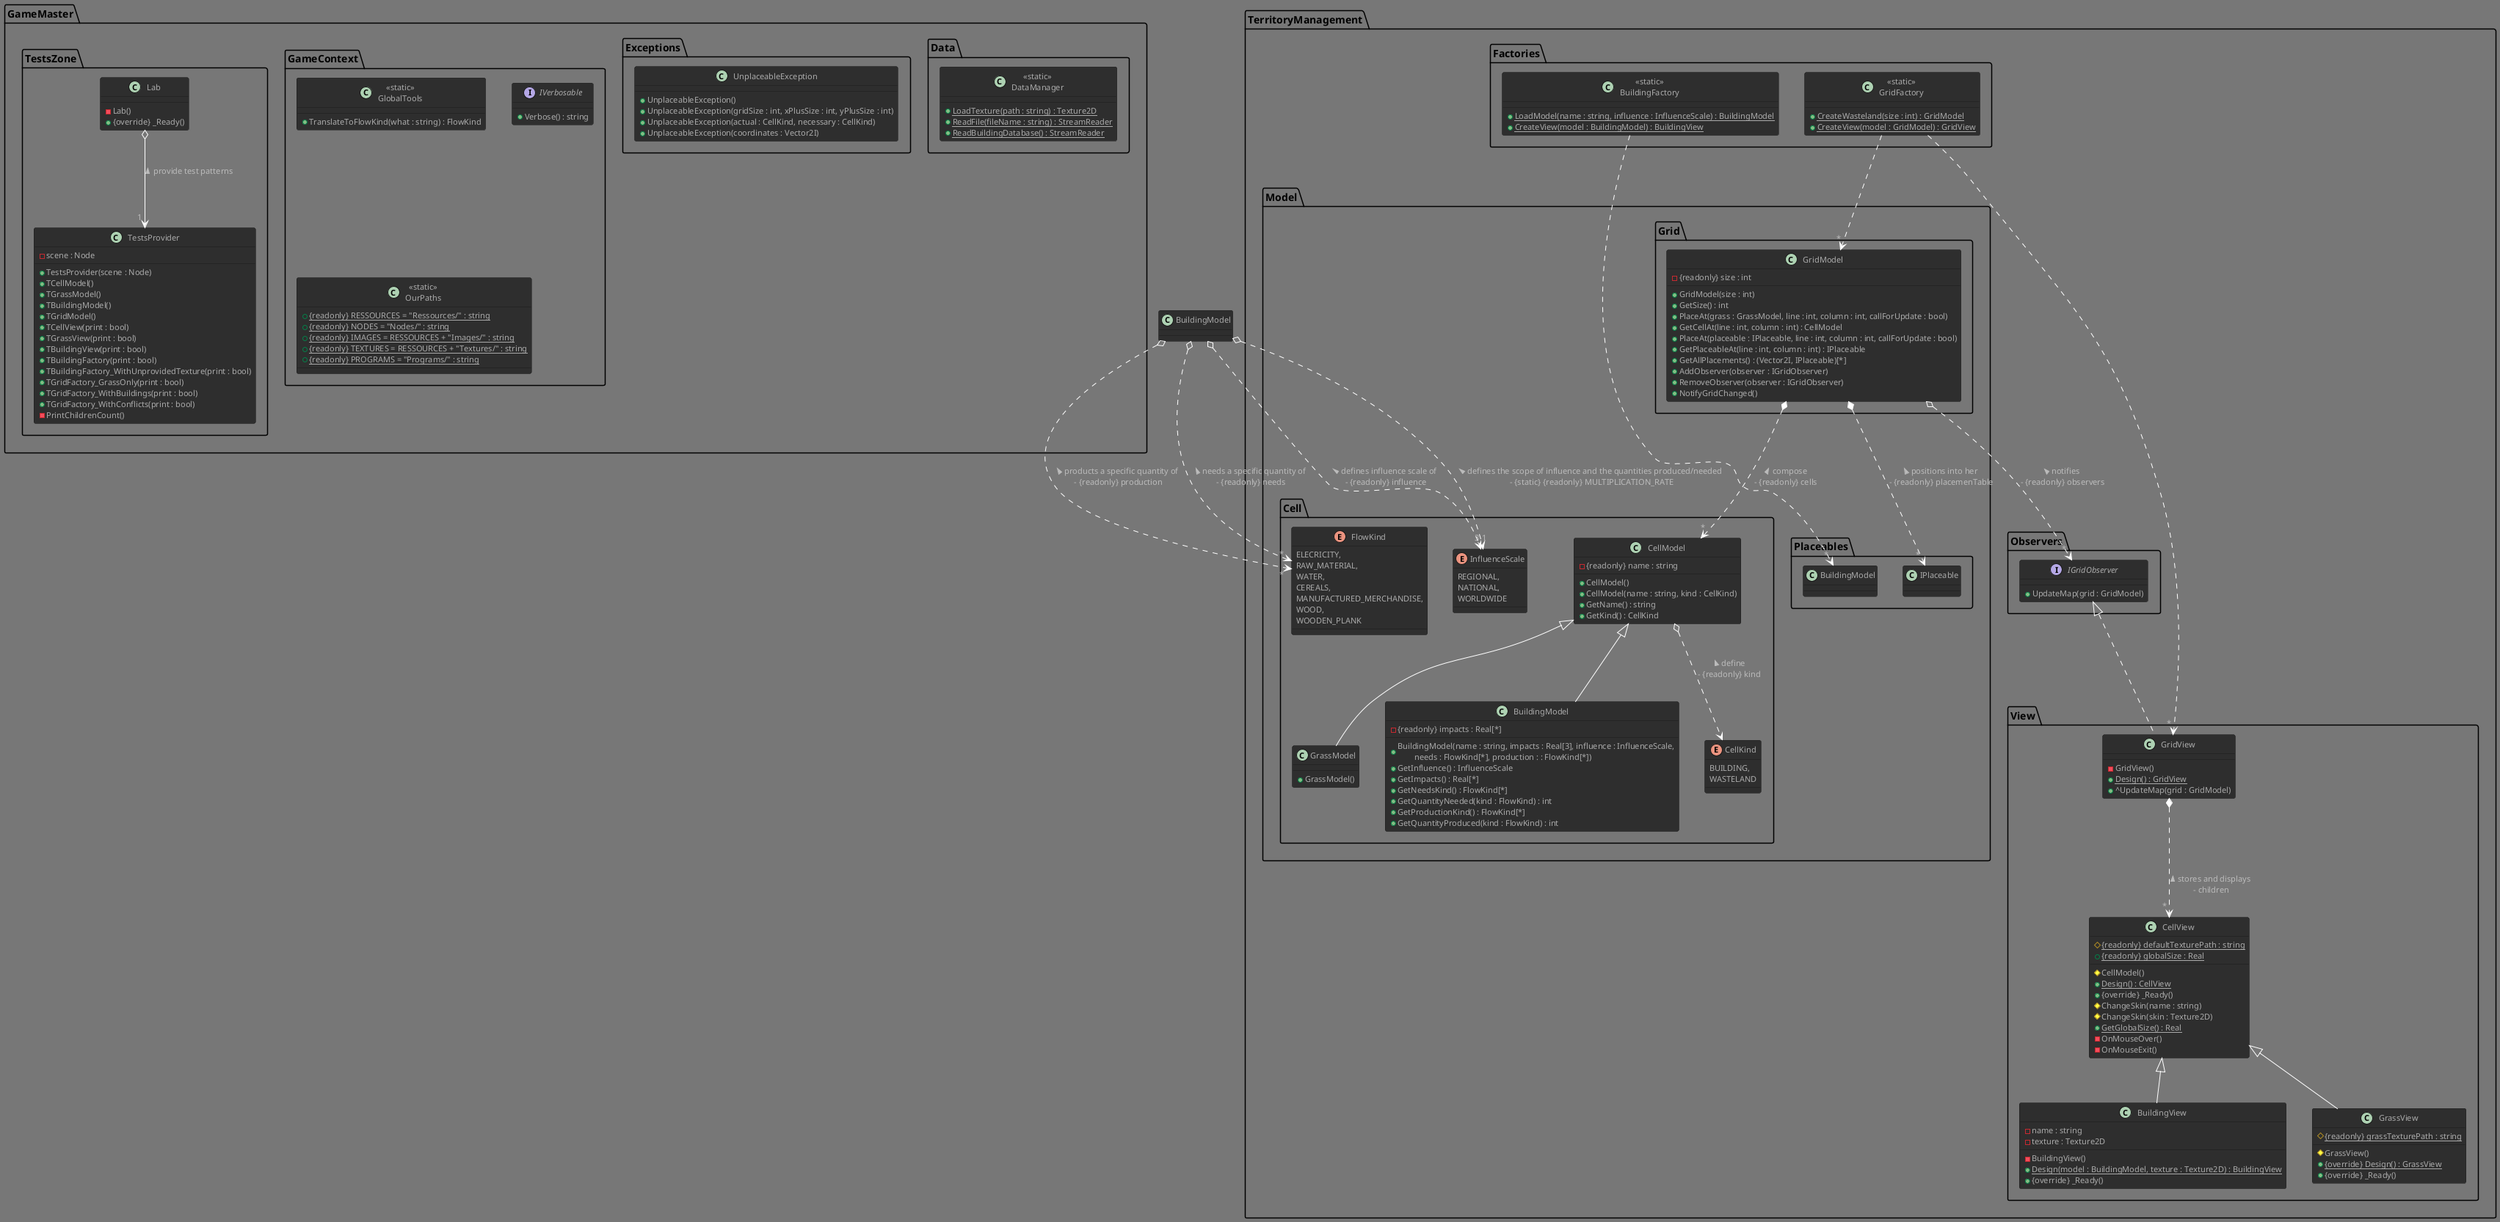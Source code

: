 @startuml
!theme reddress-darkgreen

/' -------------------------------
- OBJECTS
-- '/

/' all globals class '/
package GameMaster {

    /' data loading and reading '/
    package Data{
        class "<<static>>\nDataManager" as DataManager{
            + {static} LoadTexture(path : string) : Texture2D
            + {static} ReadFile(fileName : string) : StreamReader
            + {static} ReadBuildingDatabase() : StreamReader
        }
    }

    /' personals exceptions '/
    package Exceptions {
        class UnplaceableException {
            + UnplaceableException()
            + UnplaceableException(gridSize : int, xPlusSize : int, yPlusSize : int)
            + UnplaceableException(actual : CellKind, necessary : CellKind)
            + UnplaceableException(coordinates : Vector2I)
        }
    }
    
    package GameContext{
        class "<<static>>\nGlobalTools" as GlobalTools {
             + TranslateToFlowKind(what : string) : FlowKind
        }
        
        interface IVerbosable {
            + Verbose() : string
        }
        
        class "<<static>>\nOurPaths" as OurPaths {
            + {static} {readonly} RESSOURCES = "Ressources/" : string
            + {static} {readonly} NODES = "Nodes/" : string
            + {static} {readonly} IMAGES = RESSOURCES + "Images/" : string
            + {static} {readonly} TEXTURES = RESSOURCES + "Textures/" : string
            + {static} {readonly} PROGRAMS = "Programs/" : string
            /' etc '/
        }
    }

    package TestsZone {
        /' node for tests '/
        class Lab {
            - Lab()
            + {override} _Ready()
        }

        class TestsProvider {
            - scene : Node
            + TestsProvider(scene : Node)
            + TCellModel()
            + TGrassModel()
            + TBuildingModel()
            + TGridModel()
            + TCellView(print : bool)
            + TGrassView(print : bool)
            + TBuildingView(print : bool)
            + TBuildingFactory(print : bool)
            + TBuildingFactory_WithUnprovidedTexture(print : bool)
            + TGridFactory_GrassOnly(print : bool)
            + TGridFactory_WithBuildings(print : bool)
            + TGridFactory_WithConflicts(print : bool)
            - PrintChildrenCount()
        }
    }
}

/' TerritoryManagement '/
package TerritoryManagement {
    package Model{
        package Cell{
            enum CellKind{
                BUILDING,
                WASTELAND
            }

            class CellModel{
                - {readonly} name : string
                + CellModel()
                + CellModel(name : string, kind : CellKind)
                + GetName() : string
                + GetKind() : CellKind
            }

            class GrassModel extends CellModel {
                + GrassModel()
            }

            enum FlowKind {
                 ELECRICITY,
                 RAW_MATERIAL,
                 WATER,
                 CEREALS,
                 MANUFACTURED_MERCHANDISE,
                 WOOD,
                 WOODEN_PLANK
            }

            enum InfluenceScale {
                REGIONAL,
                NATIONAL,
                WORLDWIDE
            }

            class BuildingModel extends TerritoryManagement.Model.Cell.CellModel {
                - {readonly} impacts : Real[*]
                + BuildingModel(name : string, impacts : Real[3], influence : InfluenceScale,\n\tneeds : FlowKind[*], production : : FlowKind[*])
                + GetInfluence() : InfluenceScale
                + GetImpacts() : Real[*]
                + GetNeedsKind() : FlowKind[*]
                + GetQuantityNeeded(kind : FlowKind) : int
                + GetProductionKind() : FlowKind[*]
                + GetQuantityProduced(kind : FlowKind) : int
            }
        }

        package Grid{
            class GridModel{
                - {readonly} size : int
                + GridModel(size : int)
                + GetSize() : int
                + PlaceAt(grass : GrassModel, line : int, column : int, callForUpdate : bool)
                + GetCellAt(line : int, column : int) : CellModel
                + PlaceAt(placeable : IPlaceable, line : int, column : int, callForUpdate : bool)
                + GetPlaceableAt(line : int, column : int) : IPlaceable
                + GetAllPlacements() : (Vector2I, IPlaceable)[*]
                + AddObserver(observer : IGridObserver)
                + RemoveObserver(observer : IGridObserver)
                + NotifyGridChanged()
            }
        }
    }

    package Observers {
        interface IGridObserver{
            + UpdateMap(grid : GridModel)
        }
    }

    package View{
        class BuildingView extends CellView {
            - name : string
            - texture : Texture2D
            - BuildingView()
            + {static} Design(model : BuildingModel, texture : Texture2D) : BuildingView
            + {override} _Ready()
        }

        class CellView {
            # {static} {readonly} defaultTexturePath : string
            + {static} {readonly} globalSize : Real
            # CellModel()
            + {static} Design() : CellView
            + {override} _Ready()
            # ChangeSkin(name : string)
            # ChangeSkin(skin : Texture2D)
            + {static} GetGlobalSize() : Real
            - OnMouseOver()
            - OnMouseExit()
        }

        class GrassView extends CellView {
            # {static} {readonly} grassTexturePath : string
            # GrassView()
            + {static} {override} Design() : GrassView
            + {override} _Ready()
        }

        class GridView implements TerritoryManagement.Observers.IGridObserver {
            - GridView()
            + {static} Design() : GridView
            + ^UpdateMap(grid : GridModel)
        }
    }

    package Factories{
        class "<<static>>\nBuildingFactory" as BuildingFactory{
            + {static} LoadModel(name : string, influence : InfluenceScale) : BuildingModel
            + {static} CreateView(model : BuildingModel) : BuildingView
        }

        class "<<static>>\nGridFactory" as GridFactory{
            + {static} CreateWasteland(size : int) : GridModel
            + {static} CreateView(model : GridModel) : GridView
        }
    }
}

/' -------------------------------
- AGREGATIONS / COMPOSITIONS
-- '/
CellModel o..> CellKind : < define\n- {readonly} kind
GridModel *..> " * "CellModel : < compose\n- {readonly} cells
GridModel *..> " * "TerritoryManagement.Model.Placeables.IPlaceable : < positions into her\n - {readonly} placemenTable
GridModel o..> " * "TerritoryManagement.Observers.IGridObserver : < notifies\n - {readonly} observers
GridFactory ..> " * "TerritoryManagement.Model.Grid.GridModel
GridFactory ..> " * "TerritoryManagement.View.GridView
BuildingFactory ..> " * "TerritoryManagement.Model.Placeables.BuildingModel
BuildingModel o..> " 3 "InfluenceScale : < defines the scope of influence and the quantities produced/needed\n - {static} {readonly} MULTIPLICATION_RATE
BuildingModel o..> " 1 "InfluenceScale : < defines influence scale of\n - {readonly} influence
BuildingModel o..> " * "FlowKind : < needs a specific quantity of\n - {readonly} needs
BuildingModel o..> " * "FlowKind : < products a specific quantity of\n - {readonly} production
GridView *..> " * "CellView : < stores and displays\n - children

/' -------------------------------
- RELATIONS
-- '/
Lab o--> " 1 "TestsProvider : < provide test patterns

@enduml
